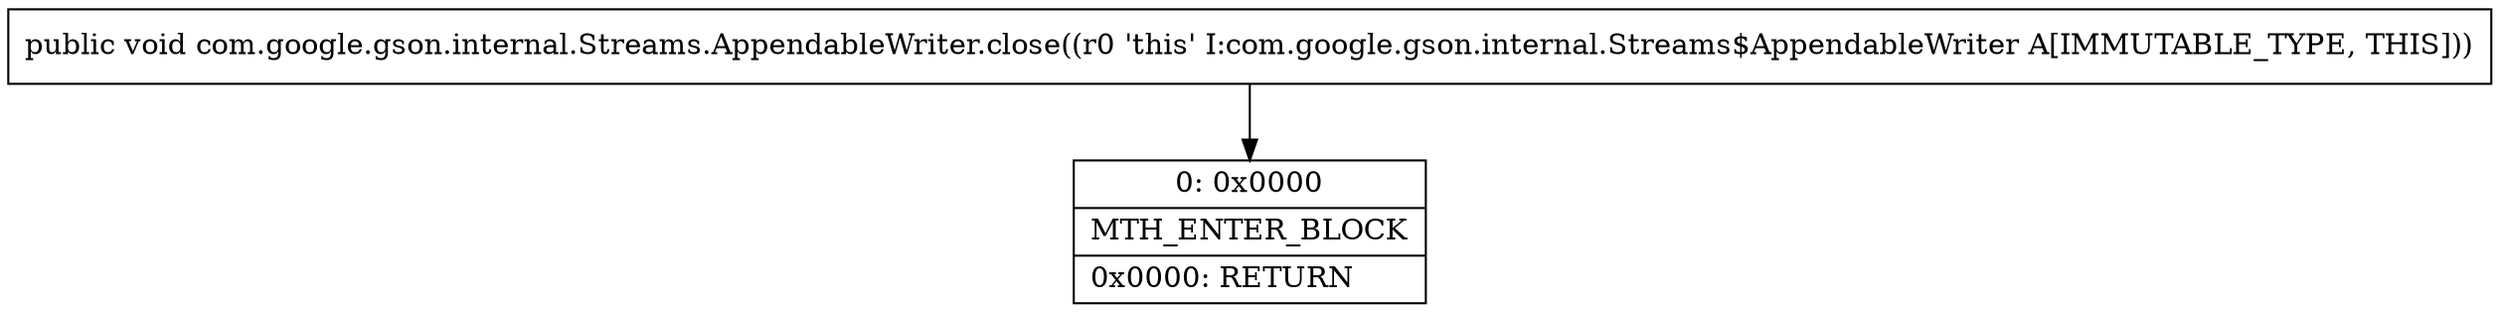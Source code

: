 digraph "CFG forcom.google.gson.internal.Streams.AppendableWriter.close()V" {
Node_0 [shape=record,label="{0\:\ 0x0000|MTH_ENTER_BLOCK\l|0x0000: RETURN   \l}"];
MethodNode[shape=record,label="{public void com.google.gson.internal.Streams.AppendableWriter.close((r0 'this' I:com.google.gson.internal.Streams$AppendableWriter A[IMMUTABLE_TYPE, THIS])) }"];
MethodNode -> Node_0;
}

